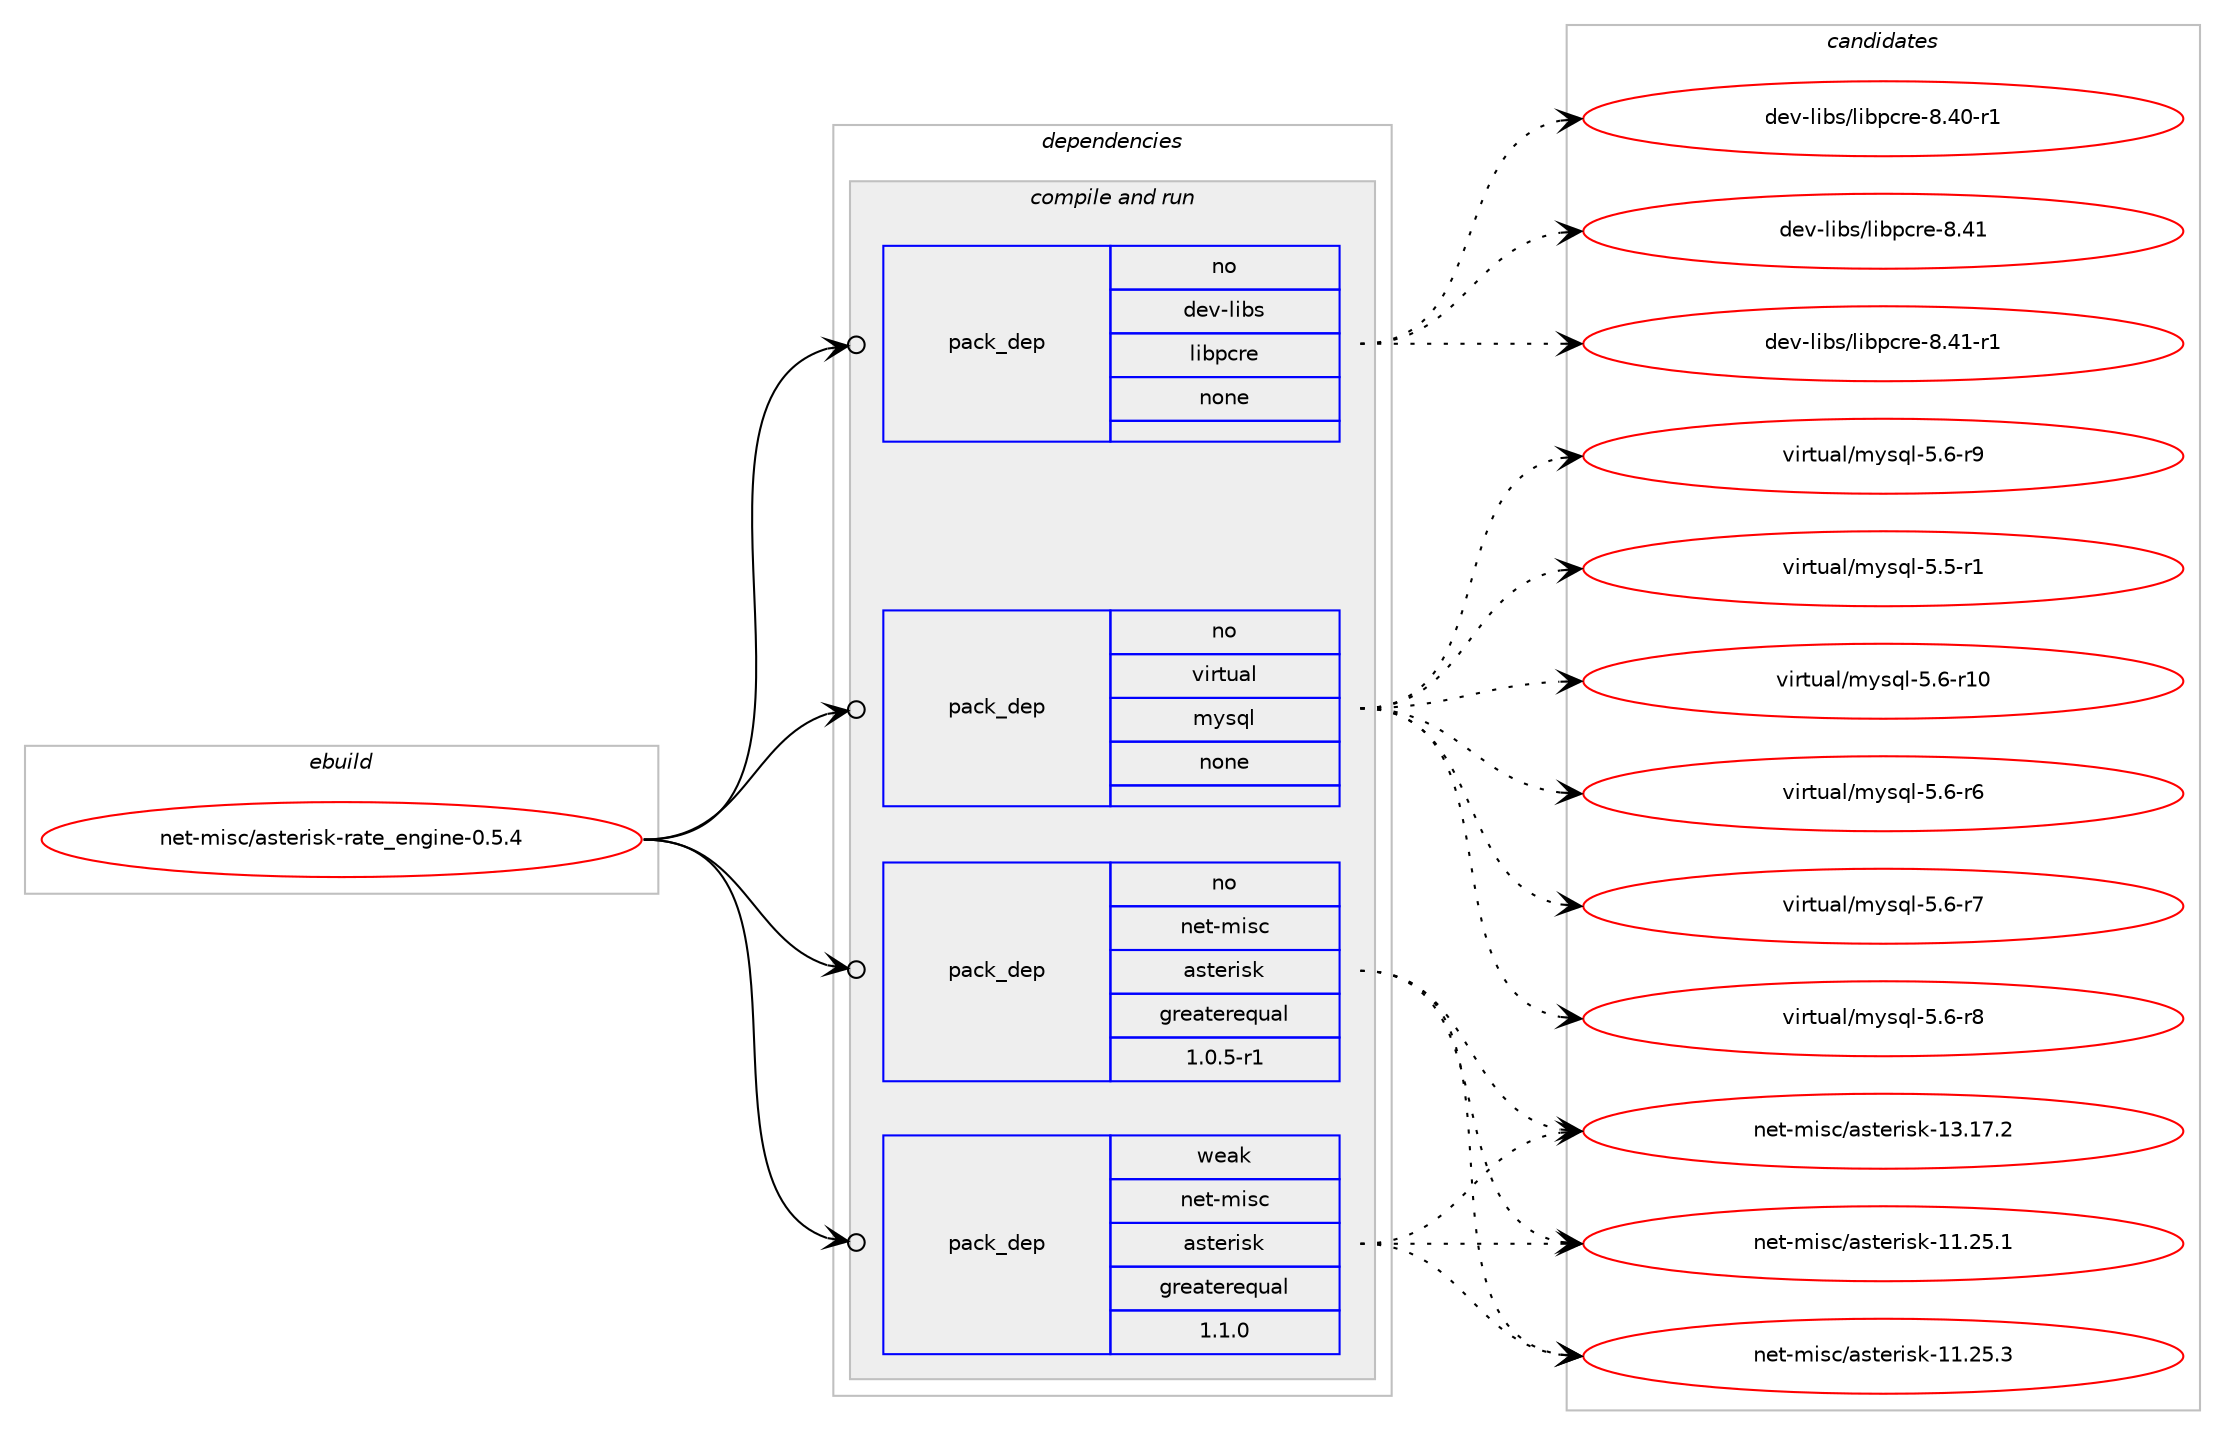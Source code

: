 digraph prolog {

# *************
# Graph options
# *************

newrank=true;
concentrate=true;
compound=true;
graph [rankdir=LR,fontname=Helvetica,fontsize=10,ranksep=1.5];#, ranksep=2.5, nodesep=0.2];
edge  [arrowhead=vee];
node  [fontname=Helvetica,fontsize=10];

# **********
# The ebuild
# **********

subgraph cluster_leftcol {
color=gray;
rank=same;
label=<<i>ebuild</i>>;
id [label="net-misc/asterisk-rate_engine-0.5.4", color=red, width=4, href="../net-misc/asterisk-rate_engine-0.5.4.svg"];
}

# ****************
# The dependencies
# ****************

subgraph cluster_midcol {
color=gray;
label=<<i>dependencies</i>>;
subgraph cluster_compile {
fillcolor="#eeeeee";
style=filled;
label=<<i>compile</i>>;
}
subgraph cluster_compileandrun {
fillcolor="#eeeeee";
style=filled;
label=<<i>compile and run</i>>;
subgraph pack311293 {
dependency423319 [label=<<TABLE BORDER="0" CELLBORDER="1" CELLSPACING="0" CELLPADDING="4" WIDTH="220"><TR><TD ROWSPAN="6" CELLPADDING="30">pack_dep</TD></TR><TR><TD WIDTH="110">no</TD></TR><TR><TD>dev-libs</TD></TR><TR><TD>libpcre</TD></TR><TR><TD>none</TD></TR><TR><TD></TD></TR></TABLE>>, shape=none, color=blue];
}
id:e -> dependency423319:w [weight=20,style="solid",arrowhead="odotvee"];
subgraph pack311294 {
dependency423320 [label=<<TABLE BORDER="0" CELLBORDER="1" CELLSPACING="0" CELLPADDING="4" WIDTH="220"><TR><TD ROWSPAN="6" CELLPADDING="30">pack_dep</TD></TR><TR><TD WIDTH="110">no</TD></TR><TR><TD>net-misc</TD></TR><TR><TD>asterisk</TD></TR><TR><TD>greaterequal</TD></TR><TR><TD>1.0.5-r1</TD></TR></TABLE>>, shape=none, color=blue];
}
id:e -> dependency423320:w [weight=20,style="solid",arrowhead="odotvee"];
subgraph pack311295 {
dependency423321 [label=<<TABLE BORDER="0" CELLBORDER="1" CELLSPACING="0" CELLPADDING="4" WIDTH="220"><TR><TD ROWSPAN="6" CELLPADDING="30">pack_dep</TD></TR><TR><TD WIDTH="110">no</TD></TR><TR><TD>virtual</TD></TR><TR><TD>mysql</TD></TR><TR><TD>none</TD></TR><TR><TD></TD></TR></TABLE>>, shape=none, color=blue];
}
id:e -> dependency423321:w [weight=20,style="solid",arrowhead="odotvee"];
subgraph pack311296 {
dependency423322 [label=<<TABLE BORDER="0" CELLBORDER="1" CELLSPACING="0" CELLPADDING="4" WIDTH="220"><TR><TD ROWSPAN="6" CELLPADDING="30">pack_dep</TD></TR><TR><TD WIDTH="110">weak</TD></TR><TR><TD>net-misc</TD></TR><TR><TD>asterisk</TD></TR><TR><TD>greaterequal</TD></TR><TR><TD>1.1.0</TD></TR></TABLE>>, shape=none, color=blue];
}
id:e -> dependency423322:w [weight=20,style="solid",arrowhead="odotvee"];
}
subgraph cluster_run {
fillcolor="#eeeeee";
style=filled;
label=<<i>run</i>>;
}
}

# **************
# The candidates
# **************

subgraph cluster_choices {
rank=same;
color=gray;
label=<<i>candidates</i>>;

subgraph choice311293 {
color=black;
nodesep=1;
choice100101118451081059811547108105981129911410145564652484511449 [label="dev-libs/libpcre-8.40-r1", color=red, width=4,href="../dev-libs/libpcre-8.40-r1.svg"];
choice10010111845108105981154710810598112991141014556465249 [label="dev-libs/libpcre-8.41", color=red, width=4,href="../dev-libs/libpcre-8.41.svg"];
choice100101118451081059811547108105981129911410145564652494511449 [label="dev-libs/libpcre-8.41-r1", color=red, width=4,href="../dev-libs/libpcre-8.41-r1.svg"];
dependency423319:e -> choice100101118451081059811547108105981129911410145564652484511449:w [style=dotted,weight="100"];
dependency423319:e -> choice10010111845108105981154710810598112991141014556465249:w [style=dotted,weight="100"];
dependency423319:e -> choice100101118451081059811547108105981129911410145564652494511449:w [style=dotted,weight="100"];
}
subgraph choice311294 {
color=black;
nodesep=1;
choice110101116451091051159947971151161011141051151074549494650534649 [label="net-misc/asterisk-11.25.1", color=red, width=4,href="../net-misc/asterisk-11.25.1.svg"];
choice110101116451091051159947971151161011141051151074549494650534651 [label="net-misc/asterisk-11.25.3", color=red, width=4,href="../net-misc/asterisk-11.25.3.svg"];
choice110101116451091051159947971151161011141051151074549514649554650 [label="net-misc/asterisk-13.17.2", color=red, width=4,href="../net-misc/asterisk-13.17.2.svg"];
dependency423320:e -> choice110101116451091051159947971151161011141051151074549494650534649:w [style=dotted,weight="100"];
dependency423320:e -> choice110101116451091051159947971151161011141051151074549494650534651:w [style=dotted,weight="100"];
dependency423320:e -> choice110101116451091051159947971151161011141051151074549514649554650:w [style=dotted,weight="100"];
}
subgraph choice311295 {
color=black;
nodesep=1;
choice1181051141161179710847109121115113108455346534511449 [label="virtual/mysql-5.5-r1", color=red, width=4,href="../virtual/mysql-5.5-r1.svg"];
choice118105114116117971084710912111511310845534654451144948 [label="virtual/mysql-5.6-r10", color=red, width=4,href="../virtual/mysql-5.6-r10.svg"];
choice1181051141161179710847109121115113108455346544511454 [label="virtual/mysql-5.6-r6", color=red, width=4,href="../virtual/mysql-5.6-r6.svg"];
choice1181051141161179710847109121115113108455346544511455 [label="virtual/mysql-5.6-r7", color=red, width=4,href="../virtual/mysql-5.6-r7.svg"];
choice1181051141161179710847109121115113108455346544511456 [label="virtual/mysql-5.6-r8", color=red, width=4,href="../virtual/mysql-5.6-r8.svg"];
choice1181051141161179710847109121115113108455346544511457 [label="virtual/mysql-5.6-r9", color=red, width=4,href="../virtual/mysql-5.6-r9.svg"];
dependency423321:e -> choice1181051141161179710847109121115113108455346534511449:w [style=dotted,weight="100"];
dependency423321:e -> choice118105114116117971084710912111511310845534654451144948:w [style=dotted,weight="100"];
dependency423321:e -> choice1181051141161179710847109121115113108455346544511454:w [style=dotted,weight="100"];
dependency423321:e -> choice1181051141161179710847109121115113108455346544511455:w [style=dotted,weight="100"];
dependency423321:e -> choice1181051141161179710847109121115113108455346544511456:w [style=dotted,weight="100"];
dependency423321:e -> choice1181051141161179710847109121115113108455346544511457:w [style=dotted,weight="100"];
}
subgraph choice311296 {
color=black;
nodesep=1;
choice110101116451091051159947971151161011141051151074549494650534649 [label="net-misc/asterisk-11.25.1", color=red, width=4,href="../net-misc/asterisk-11.25.1.svg"];
choice110101116451091051159947971151161011141051151074549494650534651 [label="net-misc/asterisk-11.25.3", color=red, width=4,href="../net-misc/asterisk-11.25.3.svg"];
choice110101116451091051159947971151161011141051151074549514649554650 [label="net-misc/asterisk-13.17.2", color=red, width=4,href="../net-misc/asterisk-13.17.2.svg"];
dependency423322:e -> choice110101116451091051159947971151161011141051151074549494650534649:w [style=dotted,weight="100"];
dependency423322:e -> choice110101116451091051159947971151161011141051151074549494650534651:w [style=dotted,weight="100"];
dependency423322:e -> choice110101116451091051159947971151161011141051151074549514649554650:w [style=dotted,weight="100"];
}
}

}
